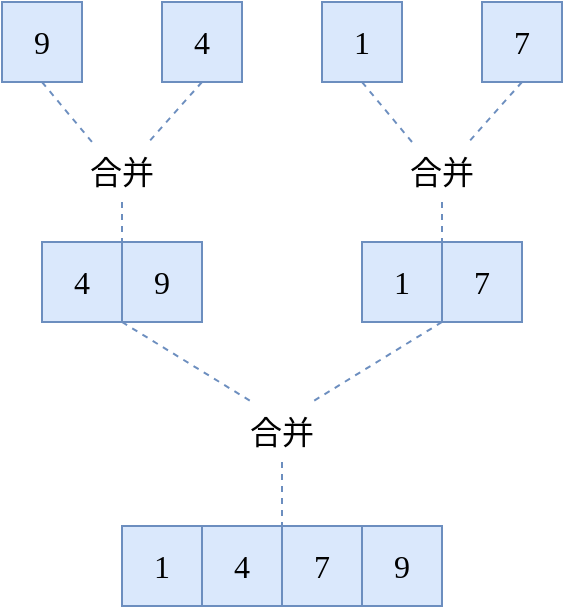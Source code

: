 <mxfile version="24.2.5" type="device">
  <diagram name="Page-1" id="LznCcgv3BS2J9Vq8wZ48">
    <mxGraphModel dx="1434" dy="835" grid="1" gridSize="10" guides="1" tooltips="1" connect="1" arrows="1" fold="1" page="1" pageScale="1" pageWidth="850" pageHeight="1100" math="0" shadow="0">
      <root>
        <mxCell id="2uTVPKC6mBXRzxm8aPr7-0" />
        <mxCell id="2uTVPKC6mBXRzxm8aPr7-1" parent="2uTVPKC6mBXRzxm8aPr7-0" />
        <mxCell id="Btw7lg7nnHDqA9ZqbLAq-6" style="edgeStyle=orthogonalEdgeStyle;rounded=1;orthogonalLoop=1;jettySize=auto;html=1;shadow=0;strokeColor=#6c8ebf;strokeWidth=1;fontFamily=Ubuntu;fontSize=14;fontStyle=0;endArrow=block;endFill=1;fillColor=#dae8fc;entryX=0.5;entryY=1;entryDx=0;entryDy=0;exitX=0.5;exitY=1;exitDx=0;exitDy=0;startArrow=block;startFill=1;" parent="2uTVPKC6mBXRzxm8aPr7-1" edge="1">
          <mxGeometry relative="1" as="geometry">
            <mxPoint x="260" y="360" as="targetPoint" />
          </mxGeometry>
        </mxCell>
        <mxCell id="VTdq1yK0WobwU7QvJU6q-4" value="9" style="rounded=0;whiteSpace=wrap;html=1;shadow=0;strokeColor=#6c8ebf;strokeWidth=1;fontFamily=Ubuntu;fontSize=16;fontStyle=0;fillColor=#dae8fc;" parent="2uTVPKC6mBXRzxm8aPr7-1" vertex="1">
          <mxGeometry x="140" y="440" width="40" height="40" as="geometry" />
        </mxCell>
        <mxCell id="VTdq1yK0WobwU7QvJU6q-5" value="4" style="rounded=0;whiteSpace=wrap;html=1;shadow=0;strokeColor=#6c8ebf;strokeWidth=1;fontFamily=Ubuntu;fontSize=16;fontStyle=0;fillColor=#dae8fc;" parent="2uTVPKC6mBXRzxm8aPr7-1" vertex="1">
          <mxGeometry x="220" y="440" width="40" height="40" as="geometry" />
        </mxCell>
        <mxCell id="VTdq1yK0WobwU7QvJU6q-6" value="1" style="rounded=0;whiteSpace=wrap;html=1;shadow=0;strokeColor=#6c8ebf;strokeWidth=1;fontFamily=Ubuntu;fontSize=16;fontStyle=0;fillColor=#dae8fc;" parent="2uTVPKC6mBXRzxm8aPr7-1" vertex="1">
          <mxGeometry x="300" y="440" width="40" height="40" as="geometry" />
        </mxCell>
        <mxCell id="VTdq1yK0WobwU7QvJU6q-7" value="7" style="rounded=0;whiteSpace=wrap;html=1;shadow=0;strokeColor=#6c8ebf;strokeWidth=1;fontFamily=Ubuntu;fontSize=16;fontStyle=0;fillColor=#dae8fc;" parent="2uTVPKC6mBXRzxm8aPr7-1" vertex="1">
          <mxGeometry x="380" y="440" width="40" height="40" as="geometry" />
        </mxCell>
        <mxCell id="VTdq1yK0WobwU7QvJU6q-15" value="4" style="rounded=0;whiteSpace=wrap;html=1;shadow=0;strokeColor=#6c8ebf;strokeWidth=1;fontFamily=Ubuntu;fontSize=16;fontStyle=0;fillColor=#dae8fc;" parent="2uTVPKC6mBXRzxm8aPr7-1" vertex="1">
          <mxGeometry x="160" y="560" width="40" height="40" as="geometry" />
        </mxCell>
        <mxCell id="VTdq1yK0WobwU7QvJU6q-16" value="9" style="rounded=0;whiteSpace=wrap;html=1;shadow=0;strokeColor=#6c8ebf;strokeWidth=1;fontFamily=Ubuntu;fontSize=16;fontStyle=0;fillColor=#dae8fc;" parent="2uTVPKC6mBXRzxm8aPr7-1" vertex="1">
          <mxGeometry x="200" y="560" width="40" height="40" as="geometry" />
        </mxCell>
        <mxCell id="xuVGkZKa3LN1IdFfRrhP-0" value="合并" style="text;html=1;align=center;verticalAlign=middle;whiteSpace=wrap;rounded=0;fontFamily=Ubuntu;fontSize=16;fontStyle=0;" vertex="1" parent="2uTVPKC6mBXRzxm8aPr7-1">
          <mxGeometry x="170" y="510" width="60" height="30" as="geometry" />
        </mxCell>
        <mxCell id="xuVGkZKa3LN1IdFfRrhP-3" value="" style="endArrow=none;dashed=1;html=1;rounded=1;shadow=0;strokeColor=#6c8ebf;strokeWidth=1;fontFamily=Ubuntu;fontSize=14;fontStyle=0;fillColor=#dae8fc;exitX=0.5;exitY=1;exitDx=0;exitDy=0;entryX=0.25;entryY=0;entryDx=0;entryDy=0;" edge="1" parent="2uTVPKC6mBXRzxm8aPr7-1" source="VTdq1yK0WobwU7QvJU6q-4" target="xuVGkZKa3LN1IdFfRrhP-0">
          <mxGeometry width="50" height="50" relative="1" as="geometry">
            <mxPoint x="400" y="450" as="sourcePoint" />
            <mxPoint x="450" y="400" as="targetPoint" />
          </mxGeometry>
        </mxCell>
        <mxCell id="xuVGkZKa3LN1IdFfRrhP-4" value="" style="endArrow=none;dashed=1;html=1;rounded=1;shadow=0;strokeColor=#6c8ebf;strokeWidth=1;fontFamily=Ubuntu;fontSize=14;fontStyle=0;fillColor=#dae8fc;exitX=0.5;exitY=1;exitDx=0;exitDy=0;" edge="1" parent="2uTVPKC6mBXRzxm8aPr7-1" source="VTdq1yK0WobwU7QvJU6q-5" target="xuVGkZKa3LN1IdFfRrhP-0">
          <mxGeometry width="50" height="50" relative="1" as="geometry">
            <mxPoint x="400" y="450" as="sourcePoint" />
            <mxPoint x="450" y="400" as="targetPoint" />
          </mxGeometry>
        </mxCell>
        <mxCell id="xuVGkZKa3LN1IdFfRrhP-5" value="" style="endArrow=none;dashed=1;html=1;rounded=1;shadow=0;strokeColor=#6c8ebf;strokeWidth=1;fontFamily=Ubuntu;fontSize=14;fontStyle=0;fillColor=#dae8fc;exitX=0.5;exitY=1;exitDx=0;exitDy=0;entryX=0;entryY=0;entryDx=0;entryDy=0;" edge="1" parent="2uTVPKC6mBXRzxm8aPr7-1" source="xuVGkZKa3LN1IdFfRrhP-0" target="VTdq1yK0WobwU7QvJU6q-16">
          <mxGeometry width="50" height="50" relative="1" as="geometry">
            <mxPoint x="400" y="450" as="sourcePoint" />
            <mxPoint x="450" y="400" as="targetPoint" />
          </mxGeometry>
        </mxCell>
        <mxCell id="xuVGkZKa3LN1IdFfRrhP-6" value="合并" style="text;html=1;align=center;verticalAlign=middle;whiteSpace=wrap;rounded=0;fontFamily=Ubuntu;fontSize=16;fontStyle=0;" vertex="1" parent="2uTVPKC6mBXRzxm8aPr7-1">
          <mxGeometry x="330" y="510" width="60" height="30" as="geometry" />
        </mxCell>
        <mxCell id="xuVGkZKa3LN1IdFfRrhP-7" value="" style="endArrow=none;dashed=1;html=1;rounded=1;shadow=0;strokeColor=#6c8ebf;strokeWidth=1;fontFamily=Ubuntu;fontSize=14;fontStyle=0;fillColor=#dae8fc;entryX=0.5;entryY=1;entryDx=0;entryDy=0;exitX=0.25;exitY=0;exitDx=0;exitDy=0;" edge="1" parent="2uTVPKC6mBXRzxm8aPr7-1" source="xuVGkZKa3LN1IdFfRrhP-6" target="VTdq1yK0WobwU7QvJU6q-6">
          <mxGeometry width="50" height="50" relative="1" as="geometry">
            <mxPoint x="400" y="450" as="sourcePoint" />
            <mxPoint x="450" y="400" as="targetPoint" />
          </mxGeometry>
        </mxCell>
        <mxCell id="xuVGkZKa3LN1IdFfRrhP-8" value="" style="endArrow=none;dashed=1;html=1;rounded=1;shadow=0;strokeColor=#6c8ebf;strokeWidth=1;fontFamily=Ubuntu;fontSize=14;fontStyle=0;fillColor=#dae8fc;exitX=0.5;exitY=1;exitDx=0;exitDy=0;" edge="1" parent="2uTVPKC6mBXRzxm8aPr7-1" source="VTdq1yK0WobwU7QvJU6q-7" target="xuVGkZKa3LN1IdFfRrhP-6">
          <mxGeometry width="50" height="50" relative="1" as="geometry">
            <mxPoint x="400" y="450" as="sourcePoint" />
            <mxPoint x="450" y="400" as="targetPoint" />
          </mxGeometry>
        </mxCell>
        <mxCell id="xuVGkZKa3LN1IdFfRrhP-9" value="1" style="rounded=0;whiteSpace=wrap;html=1;shadow=0;strokeColor=#6c8ebf;strokeWidth=1;fontFamily=Ubuntu;fontSize=16;fontStyle=0;fillColor=#dae8fc;" vertex="1" parent="2uTVPKC6mBXRzxm8aPr7-1">
          <mxGeometry x="320" y="560" width="40" height="40" as="geometry" />
        </mxCell>
        <mxCell id="xuVGkZKa3LN1IdFfRrhP-10" value="7" style="rounded=0;whiteSpace=wrap;html=1;shadow=0;strokeColor=#6c8ebf;strokeWidth=1;fontFamily=Ubuntu;fontSize=16;fontStyle=0;fillColor=#dae8fc;" vertex="1" parent="2uTVPKC6mBXRzxm8aPr7-1">
          <mxGeometry x="360" y="560" width="40" height="40" as="geometry" />
        </mxCell>
        <mxCell id="xuVGkZKa3LN1IdFfRrhP-11" value="" style="endArrow=none;dashed=1;html=1;rounded=1;shadow=0;strokeColor=#6c8ebf;strokeWidth=1;fontFamily=Ubuntu;fontSize=14;fontStyle=0;fillColor=#dae8fc;entryX=0;entryY=0;entryDx=0;entryDy=0;exitX=0.5;exitY=1;exitDx=0;exitDy=0;" edge="1" parent="2uTVPKC6mBXRzxm8aPr7-1" source="xuVGkZKa3LN1IdFfRrhP-6" target="xuVGkZKa3LN1IdFfRrhP-10">
          <mxGeometry width="50" height="50" relative="1" as="geometry">
            <mxPoint x="400" y="450" as="sourcePoint" />
            <mxPoint x="450" y="400" as="targetPoint" />
          </mxGeometry>
        </mxCell>
        <mxCell id="xuVGkZKa3LN1IdFfRrhP-12" value="合并" style="text;html=1;align=center;verticalAlign=middle;whiteSpace=wrap;rounded=0;fontFamily=Ubuntu;fontSize=16;fontStyle=0;" vertex="1" parent="2uTVPKC6mBXRzxm8aPr7-1">
          <mxGeometry x="250" y="640" width="60" height="30" as="geometry" />
        </mxCell>
        <mxCell id="xuVGkZKa3LN1IdFfRrhP-13" value="" style="endArrow=none;dashed=1;html=1;rounded=1;shadow=0;strokeColor=#6c8ebf;strokeWidth=1;fontFamily=Ubuntu;fontSize=14;fontStyle=0;fillColor=#dae8fc;exitX=0;exitY=1;exitDx=0;exitDy=0;entryX=0.25;entryY=0;entryDx=0;entryDy=0;" edge="1" parent="2uTVPKC6mBXRzxm8aPr7-1" source="VTdq1yK0WobwU7QvJU6q-16" target="xuVGkZKa3LN1IdFfRrhP-12">
          <mxGeometry width="50" height="50" relative="1" as="geometry">
            <mxPoint x="400" y="450" as="sourcePoint" />
            <mxPoint x="450" y="400" as="targetPoint" />
          </mxGeometry>
        </mxCell>
        <mxCell id="xuVGkZKa3LN1IdFfRrhP-14" value="" style="endArrow=none;dashed=1;html=1;rounded=1;shadow=0;strokeColor=#6c8ebf;strokeWidth=1;fontFamily=Ubuntu;fontSize=14;fontStyle=0;fillColor=#dae8fc;exitX=0;exitY=1;exitDx=0;exitDy=0;entryX=0.75;entryY=0;entryDx=0;entryDy=0;" edge="1" parent="2uTVPKC6mBXRzxm8aPr7-1" source="xuVGkZKa3LN1IdFfRrhP-10" target="xuVGkZKa3LN1IdFfRrhP-12">
          <mxGeometry width="50" height="50" relative="1" as="geometry">
            <mxPoint x="400" y="450" as="sourcePoint" />
            <mxPoint x="450" y="400" as="targetPoint" />
          </mxGeometry>
        </mxCell>
        <mxCell id="xuVGkZKa3LN1IdFfRrhP-15" value="1" style="rounded=0;whiteSpace=wrap;html=1;shadow=0;strokeColor=#6c8ebf;strokeWidth=1;fontFamily=Ubuntu;fontSize=16;fontStyle=0;fillColor=#dae8fc;" vertex="1" parent="2uTVPKC6mBXRzxm8aPr7-1">
          <mxGeometry x="200" y="702" width="40" height="40" as="geometry" />
        </mxCell>
        <mxCell id="xuVGkZKa3LN1IdFfRrhP-16" value="4" style="rounded=0;whiteSpace=wrap;html=1;shadow=0;strokeColor=#6c8ebf;strokeWidth=1;fontFamily=Ubuntu;fontSize=16;fontStyle=0;fillColor=#dae8fc;" vertex="1" parent="2uTVPKC6mBXRzxm8aPr7-1">
          <mxGeometry x="240" y="702" width="40" height="40" as="geometry" />
        </mxCell>
        <mxCell id="xuVGkZKa3LN1IdFfRrhP-18" value="7" style="rounded=0;whiteSpace=wrap;html=1;shadow=0;strokeColor=#6c8ebf;strokeWidth=1;fontFamily=Ubuntu;fontSize=16;fontStyle=0;fillColor=#dae8fc;" vertex="1" parent="2uTVPKC6mBXRzxm8aPr7-1">
          <mxGeometry x="280" y="702" width="40" height="40" as="geometry" />
        </mxCell>
        <mxCell id="xuVGkZKa3LN1IdFfRrhP-19" value="9" style="rounded=0;whiteSpace=wrap;html=1;shadow=0;strokeColor=#6c8ebf;strokeWidth=1;fontFamily=Ubuntu;fontSize=16;fontStyle=0;fillColor=#dae8fc;" vertex="1" parent="2uTVPKC6mBXRzxm8aPr7-1">
          <mxGeometry x="320" y="702" width="40" height="40" as="geometry" />
        </mxCell>
        <mxCell id="xuVGkZKa3LN1IdFfRrhP-21" value="" style="endArrow=none;dashed=1;html=1;rounded=1;shadow=0;strokeColor=#6c8ebf;strokeWidth=1;fontFamily=Ubuntu;fontSize=14;fontStyle=0;fillColor=#dae8fc;exitX=0.5;exitY=1;exitDx=0;exitDy=0;entryX=0;entryY=0;entryDx=0;entryDy=0;" edge="1" parent="2uTVPKC6mBXRzxm8aPr7-1" source="xuVGkZKa3LN1IdFfRrhP-12" target="xuVGkZKa3LN1IdFfRrhP-18">
          <mxGeometry width="50" height="50" relative="1" as="geometry">
            <mxPoint x="400" y="570" as="sourcePoint" />
            <mxPoint x="450" y="520" as="targetPoint" />
          </mxGeometry>
        </mxCell>
      </root>
    </mxGraphModel>
  </diagram>
</mxfile>
